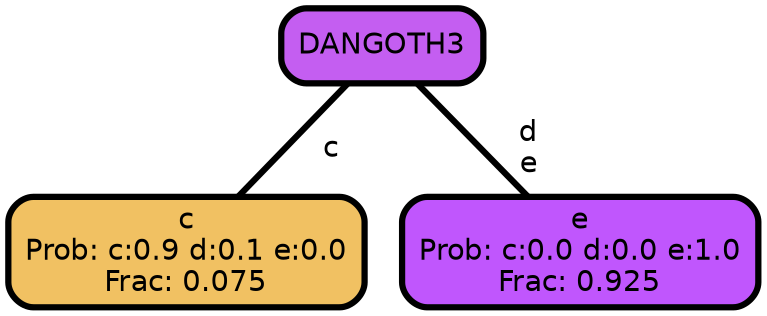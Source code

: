 graph Tree {
node [shape=box, style="filled, rounded",color="black",penwidth="3",fontcolor="black",                 fontname=helvetica] ;
graph [ranksep="0 equally", splines=straight,                 bgcolor=transparent, dpi=200] ;
edge [fontname=helvetica, color=black] ;
0 [label="c
Prob: c:0.9 d:0.1 e:0.0
Frac: 0.075", fillcolor="#f1c162"] ;
1 [label="DANGOTH3", fillcolor="#c45ef1"] ;
2 [label="e
Prob: c:0.0 d:0.0 e:1.0
Frac: 0.925", fillcolor="#c056fd"] ;
1 -- 0 [label=" c",penwidth=3] ;
1 -- 2 [label=" d\n e",penwidth=3] ;
{rank = same;}}